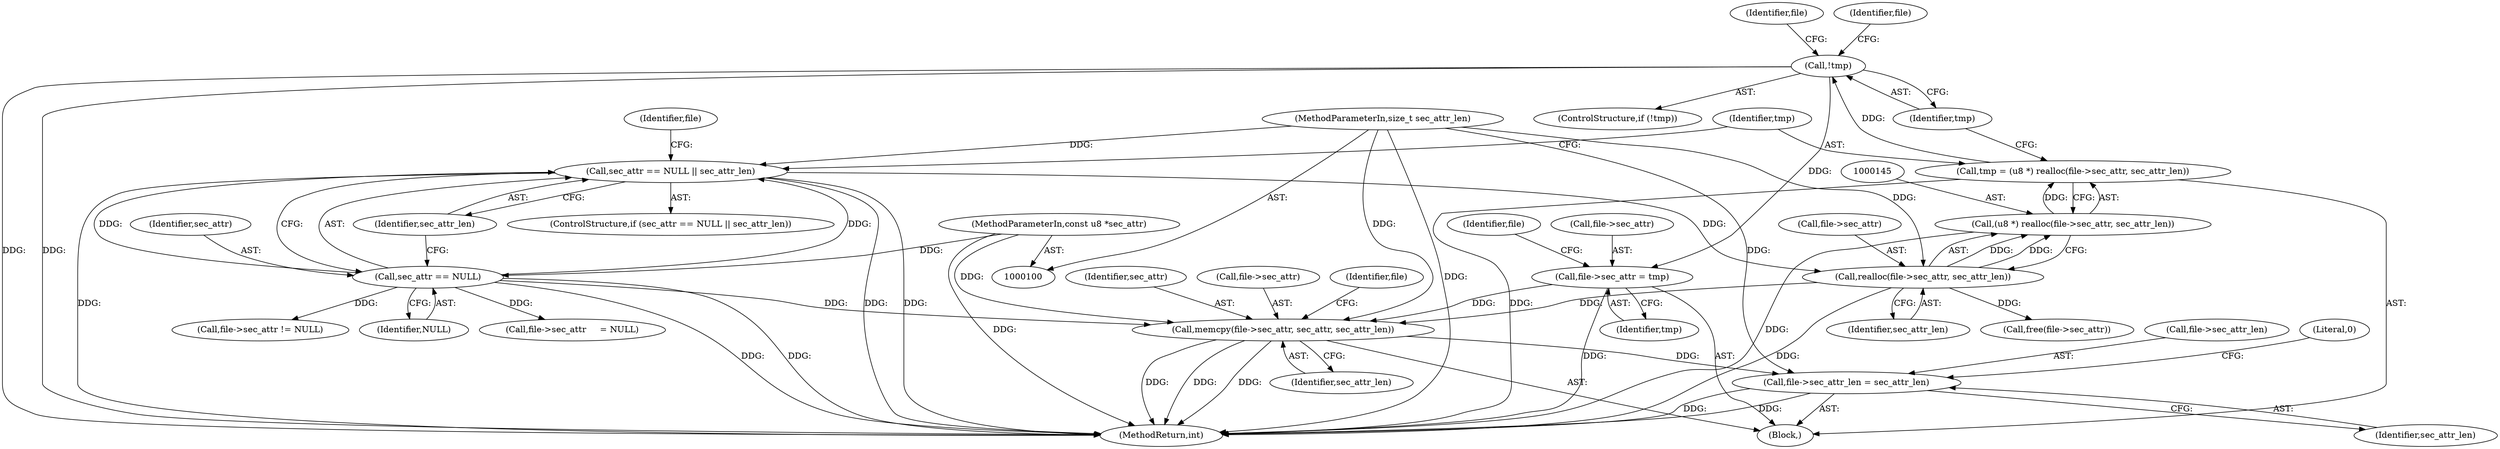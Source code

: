 digraph "0_OpenSC_360e95d45ac4123255a4c796db96337f332160ad#diff-d643a0fa169471dbf2912f4866dc49c5_7@pointer" {
"1000175" [label="(Call,file->sec_attr = tmp)"];
"1000152" [label="(Call,!tmp)"];
"1000142" [label="(Call,tmp = (u8 *) realloc(file->sec_attr, sec_attr_len))"];
"1000144" [label="(Call,(u8 *) realloc(file->sec_attr, sec_attr_len))"];
"1000146" [label="(Call,realloc(file->sec_attr, sec_attr_len))"];
"1000114" [label="(Call,sec_attr == NULL || sec_attr_len)"];
"1000115" [label="(Call,sec_attr == NULL)"];
"1000102" [label="(MethodParameterIn,const u8 *sec_attr)"];
"1000103" [label="(MethodParameterIn,size_t sec_attr_len)"];
"1000180" [label="(Call,memcpy(file->sec_attr, sec_attr, sec_attr_len))"];
"1000186" [label="(Call,file->sec_attr_len = sec_attr_len)"];
"1000116" [label="(Identifier,sec_attr)"];
"1000184" [label="(Identifier,sec_attr)"];
"1000142" [label="(Call,tmp = (u8 *) realloc(file->sec_attr, sec_attr_len))"];
"1000117" [label="(Identifier,NULL)"];
"1000102" [label="(MethodParameterIn,const u8 *sec_attr)"];
"1000182" [label="(Identifier,file)"];
"1000179" [label="(Identifier,tmp)"];
"1000163" [label="(Call,file->sec_attr     = NULL)"];
"1000151" [label="(ControlStructure,if (!tmp))"];
"1000114" [label="(Call,sec_attr == NULL || sec_attr_len)"];
"1000157" [label="(Identifier,file)"];
"1000115" [label="(Call,sec_attr == NULL)"];
"1000180" [label="(Call,memcpy(file->sec_attr, sec_attr, sec_attr_len))"];
"1000144" [label="(Call,(u8 *) realloc(file->sec_attr, sec_attr_len))"];
"1000113" [label="(ControlStructure,if (sec_attr == NULL || sec_attr_len))"];
"1000118" [label="(Identifier,sec_attr_len)"];
"1000193" [label="(MethodReturn,int)"];
"1000123" [label="(Identifier,file)"];
"1000190" [label="(Identifier,sec_attr_len)"];
"1000186" [label="(Call,file->sec_attr_len = sec_attr_len)"];
"1000147" [label="(Call,file->sec_attr)"];
"1000176" [label="(Call,file->sec_attr)"];
"1000187" [label="(Call,file->sec_attr_len)"];
"1000152" [label="(Call,!tmp)"];
"1000150" [label="(Identifier,sec_attr_len)"];
"1000159" [label="(Call,free(file->sec_attr))"];
"1000175" [label="(Call,file->sec_attr = tmp)"];
"1000192" [label="(Literal,0)"];
"1000185" [label="(Identifier,sec_attr_len)"];
"1000181" [label="(Call,file->sec_attr)"];
"1000177" [label="(Identifier,file)"];
"1000103" [label="(MethodParameterIn,size_t sec_attr_len)"];
"1000143" [label="(Identifier,tmp)"];
"1000146" [label="(Call,realloc(file->sec_attr, sec_attr_len))"];
"1000104" [label="(Block,)"];
"1000153" [label="(Identifier,tmp)"];
"1000121" [label="(Call,file->sec_attr != NULL)"];
"1000188" [label="(Identifier,file)"];
"1000175" -> "1000104"  [label="AST: "];
"1000175" -> "1000179"  [label="CFG: "];
"1000176" -> "1000175"  [label="AST: "];
"1000179" -> "1000175"  [label="AST: "];
"1000182" -> "1000175"  [label="CFG: "];
"1000175" -> "1000193"  [label="DDG: "];
"1000152" -> "1000175"  [label="DDG: "];
"1000175" -> "1000180"  [label="DDG: "];
"1000152" -> "1000151"  [label="AST: "];
"1000152" -> "1000153"  [label="CFG: "];
"1000153" -> "1000152"  [label="AST: "];
"1000157" -> "1000152"  [label="CFG: "];
"1000177" -> "1000152"  [label="CFG: "];
"1000152" -> "1000193"  [label="DDG: "];
"1000152" -> "1000193"  [label="DDG: "];
"1000142" -> "1000152"  [label="DDG: "];
"1000142" -> "1000104"  [label="AST: "];
"1000142" -> "1000144"  [label="CFG: "];
"1000143" -> "1000142"  [label="AST: "];
"1000144" -> "1000142"  [label="AST: "];
"1000153" -> "1000142"  [label="CFG: "];
"1000142" -> "1000193"  [label="DDG: "];
"1000144" -> "1000142"  [label="DDG: "];
"1000144" -> "1000146"  [label="CFG: "];
"1000145" -> "1000144"  [label="AST: "];
"1000146" -> "1000144"  [label="AST: "];
"1000144" -> "1000193"  [label="DDG: "];
"1000146" -> "1000144"  [label="DDG: "];
"1000146" -> "1000144"  [label="DDG: "];
"1000146" -> "1000150"  [label="CFG: "];
"1000147" -> "1000146"  [label="AST: "];
"1000150" -> "1000146"  [label="AST: "];
"1000146" -> "1000193"  [label="DDG: "];
"1000114" -> "1000146"  [label="DDG: "];
"1000103" -> "1000146"  [label="DDG: "];
"1000146" -> "1000159"  [label="DDG: "];
"1000146" -> "1000180"  [label="DDG: "];
"1000114" -> "1000113"  [label="AST: "];
"1000114" -> "1000115"  [label="CFG: "];
"1000114" -> "1000118"  [label="CFG: "];
"1000115" -> "1000114"  [label="AST: "];
"1000118" -> "1000114"  [label="AST: "];
"1000123" -> "1000114"  [label="CFG: "];
"1000143" -> "1000114"  [label="CFG: "];
"1000114" -> "1000193"  [label="DDG: "];
"1000114" -> "1000193"  [label="DDG: "];
"1000114" -> "1000193"  [label="DDG: "];
"1000115" -> "1000114"  [label="DDG: "];
"1000115" -> "1000114"  [label="DDG: "];
"1000103" -> "1000114"  [label="DDG: "];
"1000115" -> "1000117"  [label="CFG: "];
"1000116" -> "1000115"  [label="AST: "];
"1000117" -> "1000115"  [label="AST: "];
"1000118" -> "1000115"  [label="CFG: "];
"1000115" -> "1000193"  [label="DDG: "];
"1000115" -> "1000193"  [label="DDG: "];
"1000102" -> "1000115"  [label="DDG: "];
"1000115" -> "1000121"  [label="DDG: "];
"1000115" -> "1000163"  [label="DDG: "];
"1000115" -> "1000180"  [label="DDG: "];
"1000102" -> "1000100"  [label="AST: "];
"1000102" -> "1000193"  [label="DDG: "];
"1000102" -> "1000180"  [label="DDG: "];
"1000103" -> "1000100"  [label="AST: "];
"1000103" -> "1000193"  [label="DDG: "];
"1000103" -> "1000180"  [label="DDG: "];
"1000103" -> "1000186"  [label="DDG: "];
"1000180" -> "1000104"  [label="AST: "];
"1000180" -> "1000185"  [label="CFG: "];
"1000181" -> "1000180"  [label="AST: "];
"1000184" -> "1000180"  [label="AST: "];
"1000185" -> "1000180"  [label="AST: "];
"1000188" -> "1000180"  [label="CFG: "];
"1000180" -> "1000193"  [label="DDG: "];
"1000180" -> "1000193"  [label="DDG: "];
"1000180" -> "1000193"  [label="DDG: "];
"1000180" -> "1000186"  [label="DDG: "];
"1000186" -> "1000104"  [label="AST: "];
"1000186" -> "1000190"  [label="CFG: "];
"1000187" -> "1000186"  [label="AST: "];
"1000190" -> "1000186"  [label="AST: "];
"1000192" -> "1000186"  [label="CFG: "];
"1000186" -> "1000193"  [label="DDG: "];
"1000186" -> "1000193"  [label="DDG: "];
}

